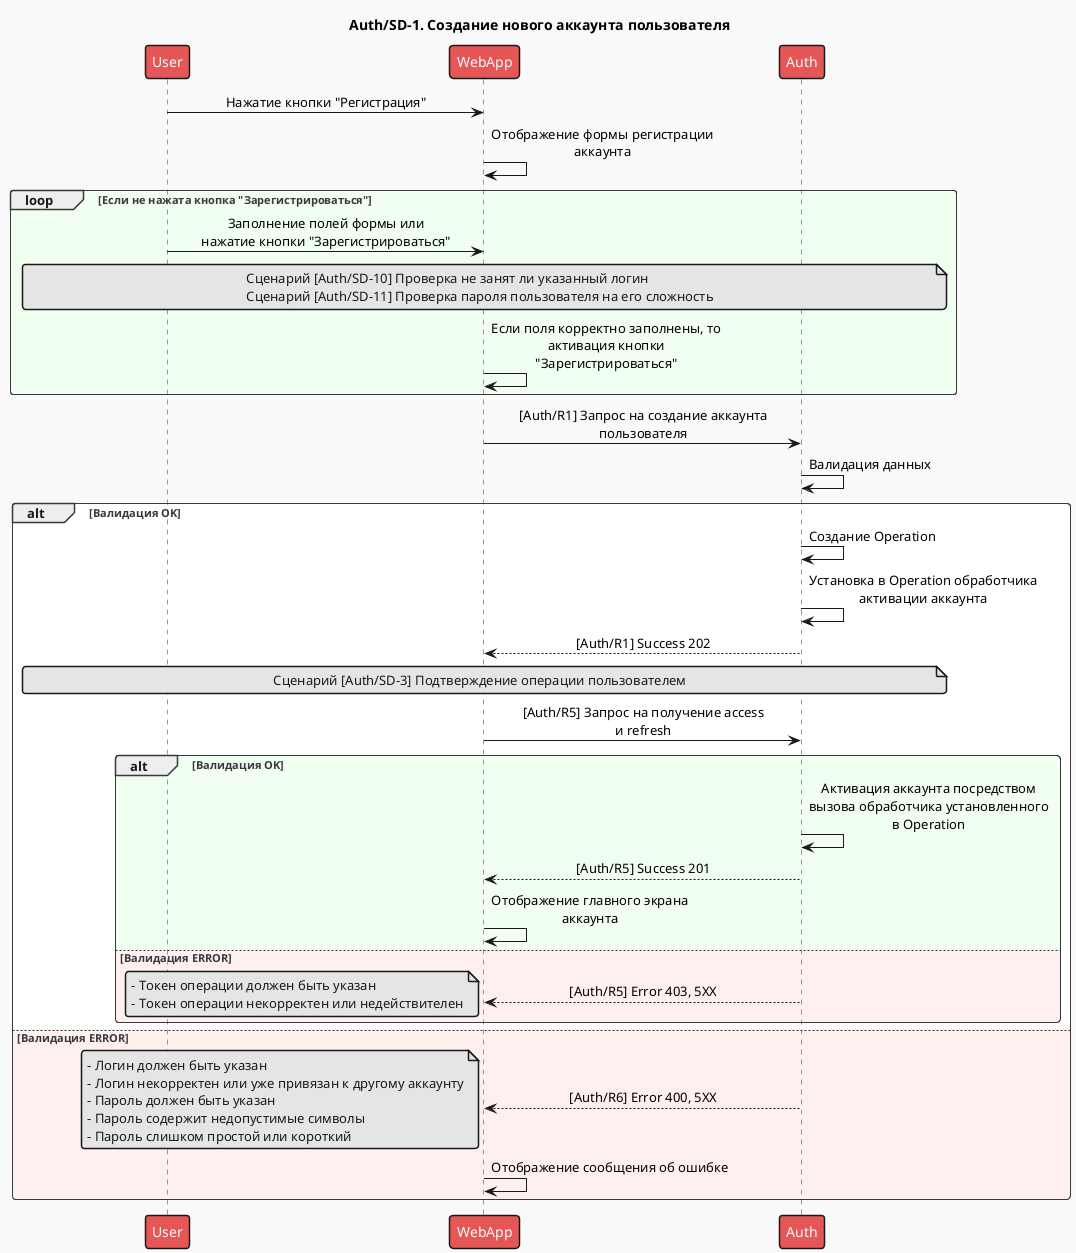 # Auth/SD-1. Создание нового аккаунта пользователя

@startuml
!theme mars

skinparam {
    MaxMessageSize 250
}

skinparam sequence {
    ParticipantPadding 125
    MessageAlign center
}

participant "User" as usr order 10
participant "WebApp" as app order 20
participant "Auth" as auth order 30

title Auth/SD-1. Создание нового аккаунта пользователя

usr -> app: Нажатие кнопки "Регистрация"
app -> app: Отображение формы регистрации аккаунта

loop #f0fff0 Если не нажата кнопка "Зарегистрироваться"
  usr -> app: Заполнение полей формы или нажатие кнопки "Зарегистрироваться"

  note across
    Сценарий [Auth/SD-10] Проверка не занят ли указанный логин
    Сценарий [Auth/SD-11] Проверка пароля пользователя на его сложность
  end note

  app -> app: Если поля корректно заполнены, то активация кнопки "Зарегистрироваться"
end

app -> auth: [Auth/R1] Запрос на создание аккаунта пользователя
auth -> auth: Валидация данных

alt #ffffff Валидация OK
  auth -> auth: Создание Operation
  auth -> auth: Установка в Operation обработчика активации аккаунта
  app <-- auth: [Auth/R1] Success 202

  note across
    Сценарий [Auth/SD-3] Подтверждение операции пользователем
  end note

  app -> auth: [Auth/R5] Запрос на получение access и refresh

  alt #f0fff0 Валидация OK
    auth -> auth: Активация аккаунта посредством вызова обработчика установленного в Operation
    app <-- auth: [Auth/R5] Success 201
    app -> app: Отображение главного экрана аккаунта
  else #fff0f0 Валидация ERROR
    app <-- auth: [Auth/R5] Error 403, 5XX

    note left
      - Токен операции должен быть указан
      - Токен операции некорректен или недействителен
    end note
  end

else #fff0f0 Валидация ERROR
  app <-- auth: [Auth/R6] Error 400, 5XX

  note left
    - Логин должен быть указан
    - Логин некорректен или уже привязан к другому аккаунту
    - Пароль должен быть указан
    - Пароль содержит недопустимые символы
    - Пароль слишком простой или короткий
  end note

  app -> app: Отображение сообщения об ошибке
end

@enduml